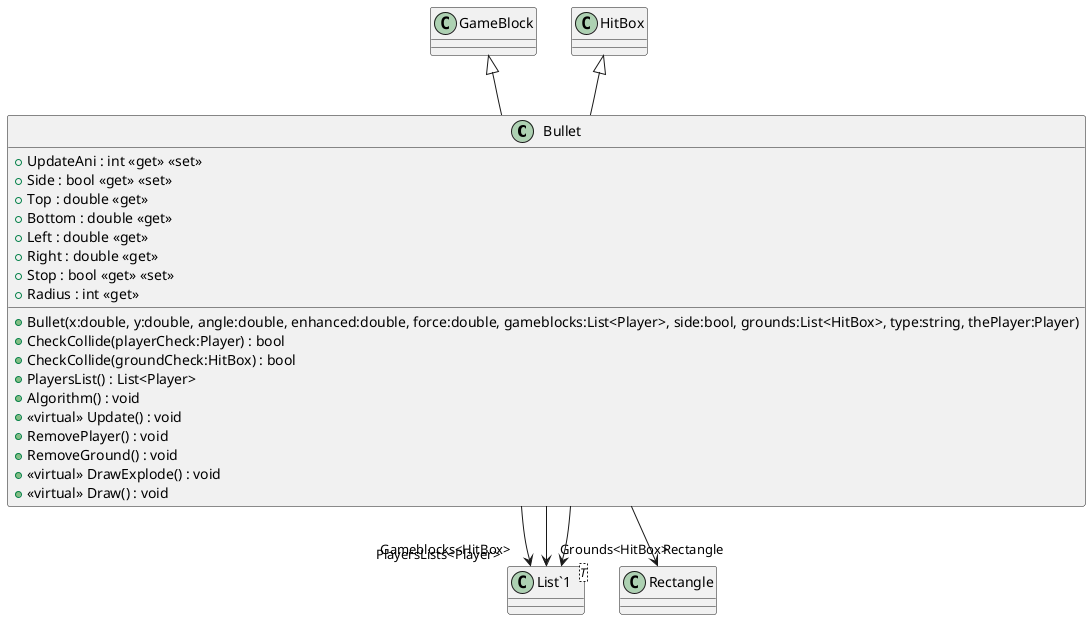 @startuml
class Bullet {
    + Bullet(x:double, y:double, angle:double, enhanced:double, force:double, gameblocks:List<Player>, side:bool, grounds:List<HitBox>, type:string, thePlayer:Player)
    + CheckCollide(playerCheck:Player) : bool
    + CheckCollide(groundCheck:HitBox) : bool
    + PlayersList() : List<Player>
    + Algorithm() : void
    + <<virtual>> Update() : void
    + RemovePlayer() : void
    + RemoveGround() : void
    + UpdateAni : int <<get>> <<set>>
    + Side : bool <<get>> <<set>>
    + Top : double <<get>>
    + Bottom : double <<get>>
    + Left : double <<get>>
    + Right : double <<get>>
    + Stop : bool <<get>> <<set>>
    + Radius : int <<get>>
    + <<virtual>> DrawExplode() : void
    + <<virtual>> Draw() : void
}
class "List`1"<T> {
}
GameBlock <|-- Bullet
HitBox <|-- Bullet
Bullet --> "Rectangle" Rectangle
Bullet --> "Gameblocks<HitBox>" "List`1"
Bullet --> "Grounds<HitBox>" "List`1"
Bullet --> "PlayersLists<Player>" "List`1"
@enduml
